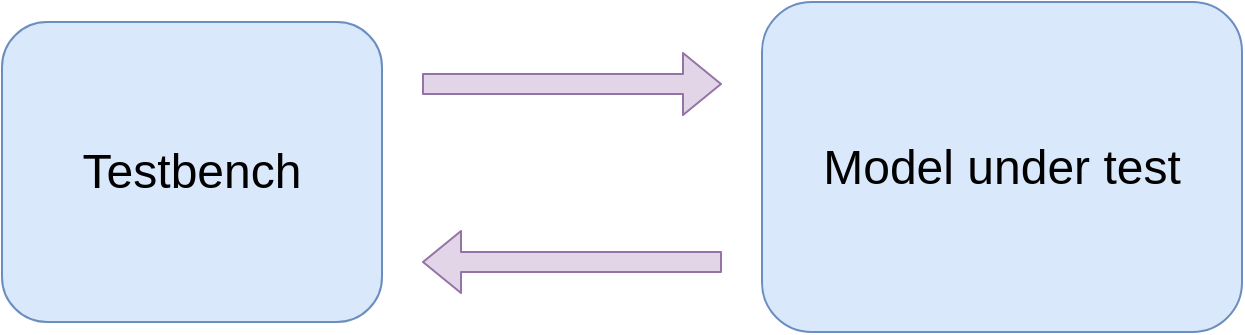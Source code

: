 <mxfile version="24.7.8">
  <diagram name="Page-1" id="U2EPF4f_37WxK7jrNEku">
    <mxGraphModel dx="1202" dy="1079" grid="1" gridSize="10" guides="1" tooltips="1" connect="1" arrows="1" fold="1" page="1" pageScale="1" pageWidth="827" pageHeight="1169" math="0" shadow="0">
      <root>
        <mxCell id="0" />
        <mxCell id="1" parent="0" />
        <mxCell id="rNtfW3GsaHCUcEGyavf--10" value="" style="orthogonalLoop=1;jettySize=auto;html=1;strokeWidth=1;shape=flexArrow;fillColor=#e1d5e7;strokeColor=#9673a6;" parent="1" edge="1">
          <mxGeometry relative="1" as="geometry">
            <mxPoint x="320" y="241" as="sourcePoint" />
            <mxPoint x="470" y="241" as="targetPoint" />
          </mxGeometry>
        </mxCell>
        <mxCell id="rNtfW3GsaHCUcEGyavf--11" value="&lt;font style=&quot;font-size: 24px;&quot;&gt;Testbench&lt;/font&gt;" style="rounded=1;whiteSpace=wrap;html=1;fillColor=#dae8fc;strokeColor=#6c8ebf;" parent="1" vertex="1">
          <mxGeometry x="110" y="210" width="190" height="150" as="geometry" />
        </mxCell>
        <mxCell id="rNtfW3GsaHCUcEGyavf--12" value="&lt;span style=&quot;font-size: 24px;&quot;&gt;Model under test&lt;/span&gt;" style="rounded=1;whiteSpace=wrap;html=1;fillColor=#dae8fc;strokeColor=#6c8ebf;" parent="1" vertex="1">
          <mxGeometry x="490" y="200" width="240" height="165" as="geometry" />
        </mxCell>
        <mxCell id="rNtfW3GsaHCUcEGyavf--18" value="" style="orthogonalLoop=1;jettySize=auto;html=1;strokeWidth=1;shape=flexArrow;fillColor=#e1d5e7;strokeColor=#9673a6;" parent="1" edge="1">
          <mxGeometry relative="1" as="geometry">
            <mxPoint x="470" y="330" as="sourcePoint" />
            <mxPoint x="320" y="330" as="targetPoint" />
          </mxGeometry>
        </mxCell>
      </root>
    </mxGraphModel>
  </diagram>
</mxfile>
